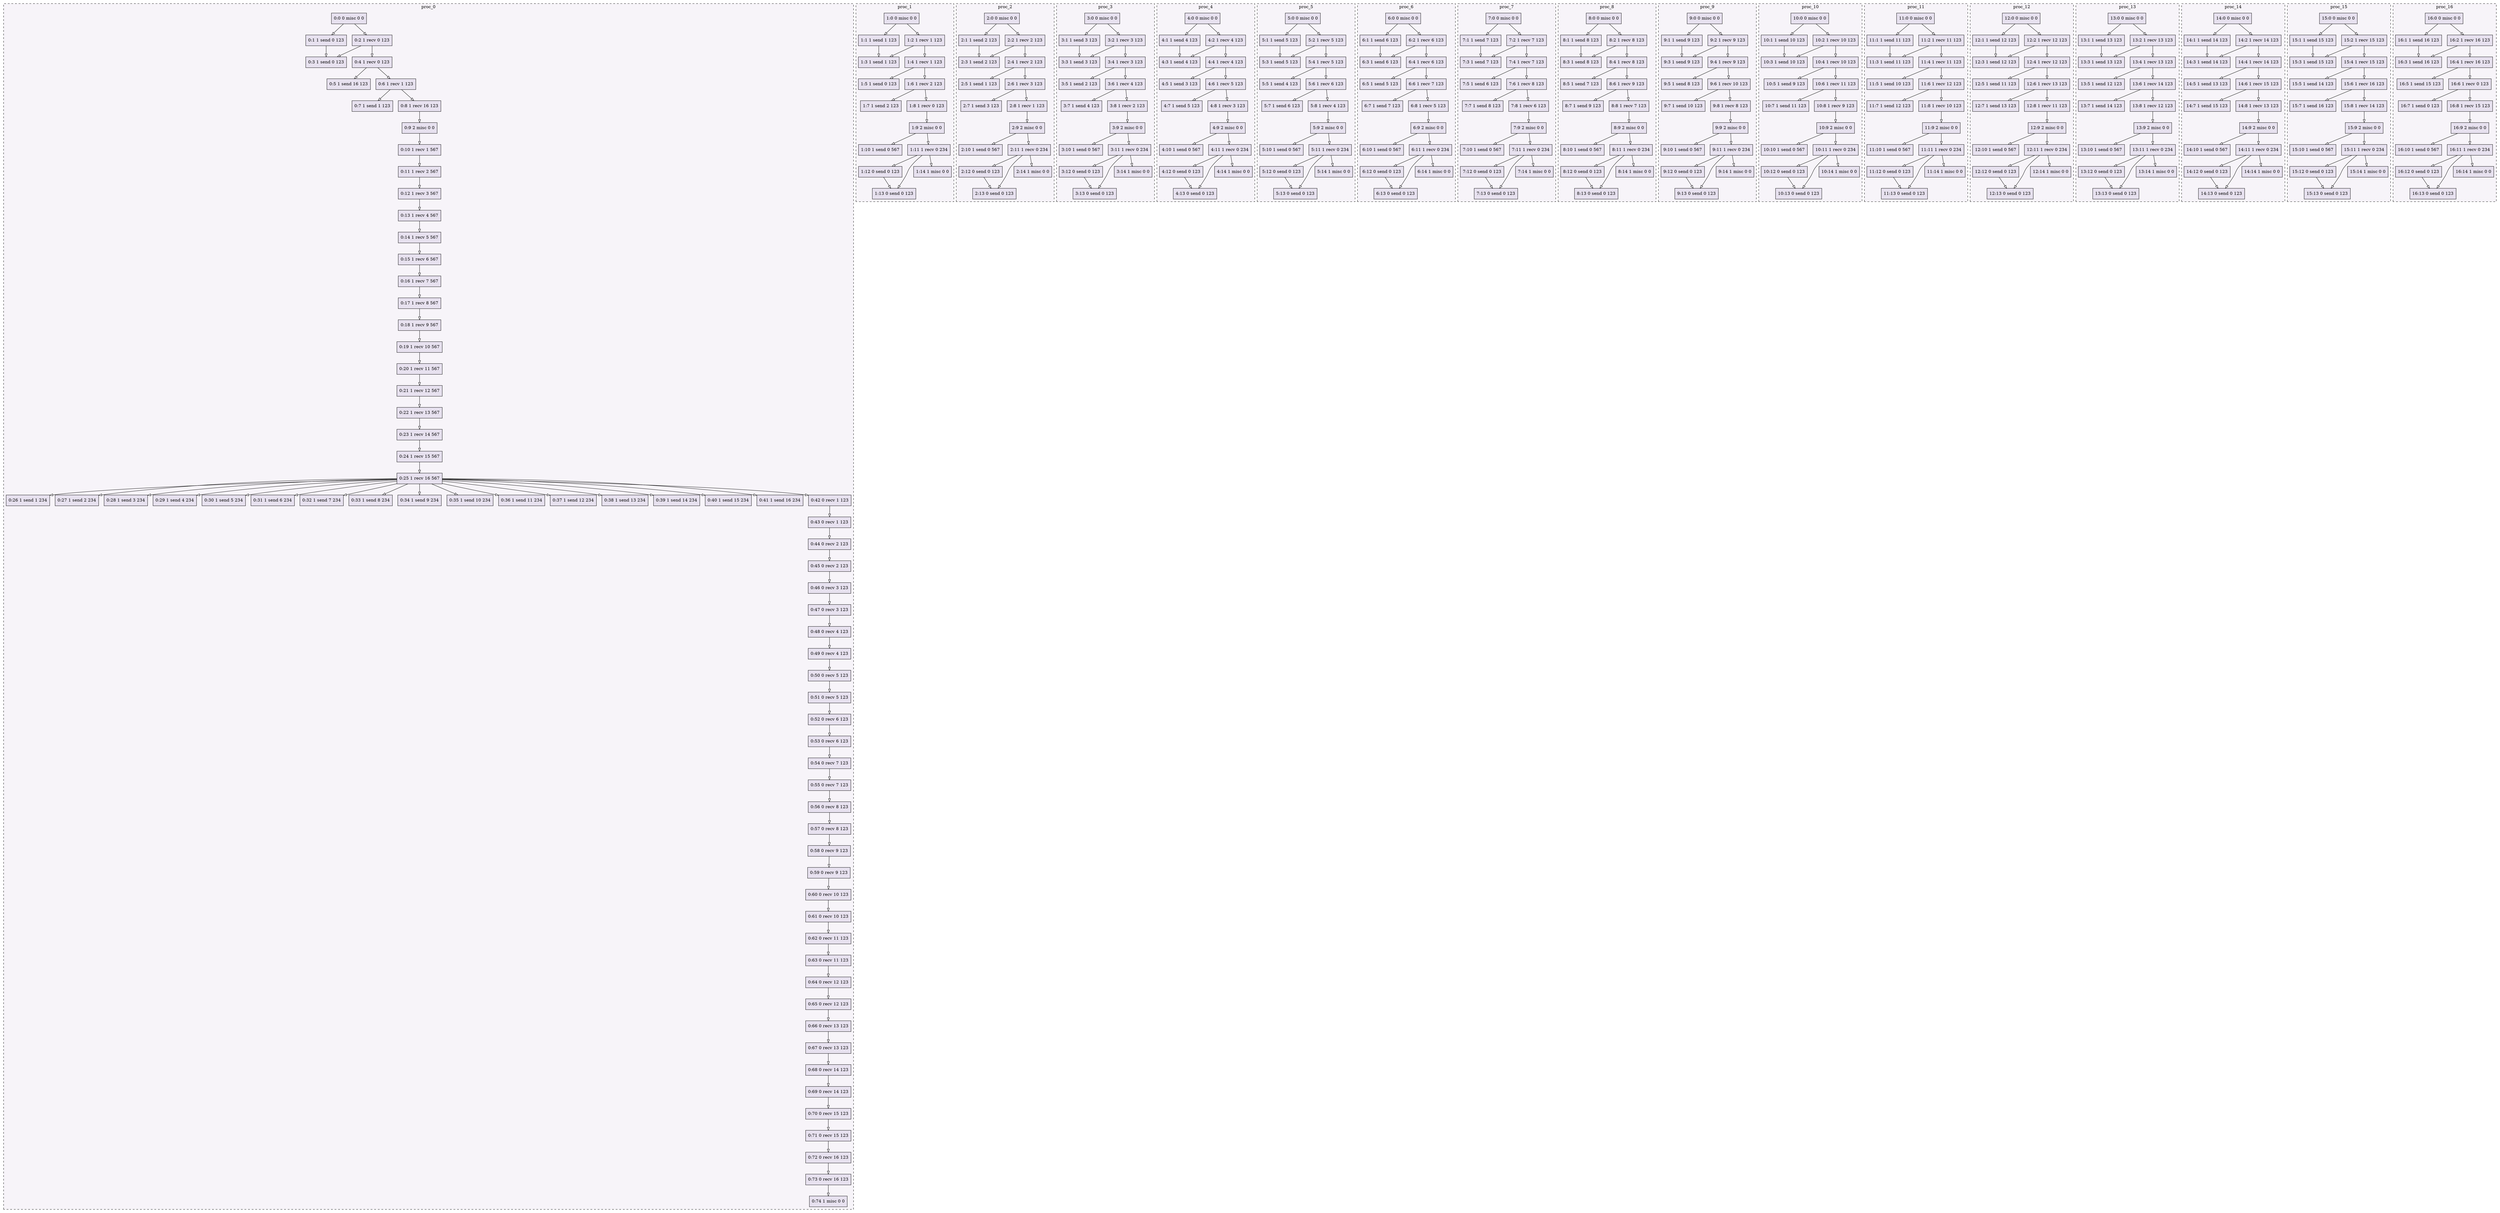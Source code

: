 digraph{node[shape=record style=filled colorscheme=purd9 fillcolor=2];subgraph cluster0{style=dashed;colorscheme=purd9;bgcolor=1;edge[arrowhead=empty];label=proc_0;0[label="0:0 0 misc 0 0"];1[label="0:1 1 send 0 123"];2[label="0:2 1 recv 0 123"];3[label="0:3 1 send 0 123"];4[label="0:4 1 recv 0 123"];5[label="0:5 1 send 16 123"];6[label="0:6 1 recv 1 123"];7[label="0:7 1 send 1 123"];8[label="0:8 1 recv 16 123"];9[label="0:9 2 misc 0 0"];10[label="0:10 1 recv 1 567"];11[label="0:11 1 recv 2 567"];12[label="0:12 1 recv 3 567"];13[label="0:13 1 recv 4 567"];14[label="0:14 1 recv 5 567"];15[label="0:15 1 recv 6 567"];16[label="0:16 1 recv 7 567"];17[label="0:17 1 recv 8 567"];18[label="0:18 1 recv 9 567"];19[label="0:19 1 recv 10 567"];20[label="0:20 1 recv 11 567"];21[label="0:21 1 recv 12 567"];22[label="0:22 1 recv 13 567"];23[label="0:23 1 recv 14 567"];24[label="0:24 1 recv 15 567"];25[label="0:25 1 recv 16 567"];26[label="0:26 1 send 1 234"];27[label="0:27 1 send 2 234"];28[label="0:28 1 send 3 234"];29[label="0:29 1 send 4 234"];30[label="0:30 1 send 5 234"];31[label="0:31 1 send 6 234"];32[label="0:32 1 send 7 234"];33[label="0:33 1 send 8 234"];34[label="0:34 1 send 9 234"];35[label="0:35 1 send 10 234"];36[label="0:36 1 send 11 234"];37[label="0:37 1 send 12 234"];38[label="0:38 1 send 13 234"];39[label="0:39 1 send 14 234"];40[label="0:40 1 send 15 234"];41[label="0:41 1 send 16 234"];42[label="0:42 0 recv 1 123"];43[label="0:43 0 recv 1 123"];44[label="0:44 0 recv 2 123"];45[label="0:45 0 recv 2 123"];46[label="0:46 0 recv 3 123"];47[label="0:47 0 recv 3 123"];48[label="0:48 0 recv 4 123"];49[label="0:49 0 recv 4 123"];50[label="0:50 0 recv 5 123"];51[label="0:51 0 recv 5 123"];52[label="0:52 0 recv 6 123"];53[label="0:53 0 recv 6 123"];54[label="0:54 0 recv 7 123"];55[label="0:55 0 recv 7 123"];56[label="0:56 0 recv 8 123"];57[label="0:57 0 recv 8 123"];58[label="0:58 0 recv 9 123"];59[label="0:59 0 recv 9 123"];60[label="0:60 0 recv 10 123"];61[label="0:61 0 recv 10 123"];62[label="0:62 0 recv 11 123"];63[label="0:63 0 recv 11 123"];64[label="0:64 0 recv 12 123"];65[label="0:65 0 recv 12 123"];66[label="0:66 0 recv 13 123"];67[label="0:67 0 recv 13 123"];68[label="0:68 0 recv 14 123"];69[label="0:69 0 recv 14 123"];70[label="0:70 0 recv 15 123"];71[label="0:71 0 recv 15 123"];72[label="0:72 0 recv 16 123"];73[label="0:73 0 recv 16 123"];74[label="0:74 1 misc 0 0"];0->1;0->2;2->3;1->3;2->4;4->5;4->6;6->7;6->8;8->9;9->10;10->11;11->12;12->13;13->14;14->15;15->16;16->17;17->18;18->19;19->20;20->21;21->22;22->23;23->24;24->25;25->26;25->27;25->28;25->29;25->30;25->31;25->32;25->33;25->34;25->35;25->36;25->37;25->38;25->39;25->40;25->41;25->42;42->43;43->44;44->45;45->46;46->47;47->48;48->49;49->50;50->51;51->52;52->53;53->54;54->55;55->56;56->57;57->58;58->59;59->60;60->61;61->62;62->63;63->64;64->65;65->66;66->67;67->68;68->69;69->70;70->71;71->72;72->73;73->74;}subgraph cluster1{style=dashed;colorscheme=purd9;bgcolor=1;edge[arrowhead=empty];label=proc_1;75[label="1:0 0 misc 0 0"];76[label="1:1 1 send 1 123"];77[label="1:2 1 recv 1 123"];78[label="1:3 1 send 1 123"];79[label="1:4 1 recv 1 123"];80[label="1:5 1 send 0 123"];81[label="1:6 1 recv 2 123"];82[label="1:7 1 send 2 123"];83[label="1:8 1 recv 0 123"];84[label="1:9 2 misc 0 0"];85[label="1:10 1 send 0 567"];86[label="1:11 1 recv 0 234"];87[label="1:12 0 send 0 123"];88[label="1:13 0 send 0 123"];89[label="1:14 1 misc 0 0"];75->76;75->77;77->78;76->78;77->79;79->80;79->81;81->82;81->83;83->84;84->85;84->86;86->87;87->88;86->88;86->89;}subgraph cluster2{style=dashed;colorscheme=purd9;bgcolor=1;edge[arrowhead=empty];label=proc_2;90[label="2:0 0 misc 0 0"];91[label="2:1 1 send 2 123"];92[label="2:2 1 recv 2 123"];93[label="2:3 1 send 2 123"];94[label="2:4 1 recv 2 123"];95[label="2:5 1 send 1 123"];96[label="2:6 1 recv 3 123"];97[label="2:7 1 send 3 123"];98[label="2:8 1 recv 1 123"];99[label="2:9 2 misc 0 0"];100[label="2:10 1 send 0 567"];101[label="2:11 1 recv 0 234"];102[label="2:12 0 send 0 123"];103[label="2:13 0 send 0 123"];104[label="2:14 1 misc 0 0"];90->91;90->92;92->93;91->93;92->94;94->95;94->96;96->97;96->98;98->99;99->100;99->101;101->102;102->103;101->103;101->104;}subgraph cluster3{style=dashed;colorscheme=purd9;bgcolor=1;edge[arrowhead=empty];label=proc_3;105[label="3:0 0 misc 0 0"];106[label="3:1 1 send 3 123"];107[label="3:2 1 recv 3 123"];108[label="3:3 1 send 3 123"];109[label="3:4 1 recv 3 123"];110[label="3:5 1 send 2 123"];111[label="3:6 1 recv 4 123"];112[label="3:7 1 send 4 123"];113[label="3:8 1 recv 2 123"];114[label="3:9 2 misc 0 0"];115[label="3:10 1 send 0 567"];116[label="3:11 1 recv 0 234"];117[label="3:12 0 send 0 123"];118[label="3:13 0 send 0 123"];119[label="3:14 1 misc 0 0"];105->106;105->107;107->108;106->108;107->109;109->110;109->111;111->112;111->113;113->114;114->115;114->116;116->117;117->118;116->118;116->119;}subgraph cluster4{style=dashed;colorscheme=purd9;bgcolor=1;edge[arrowhead=empty];label=proc_4;120[label="4:0 0 misc 0 0"];121[label="4:1 1 send 4 123"];122[label="4:2 1 recv 4 123"];123[label="4:3 1 send 4 123"];124[label="4:4 1 recv 4 123"];125[label="4:5 1 send 3 123"];126[label="4:6 1 recv 5 123"];127[label="4:7 1 send 5 123"];128[label="4:8 1 recv 3 123"];129[label="4:9 2 misc 0 0"];130[label="4:10 1 send 0 567"];131[label="4:11 1 recv 0 234"];132[label="4:12 0 send 0 123"];133[label="4:13 0 send 0 123"];134[label="4:14 1 misc 0 0"];120->121;120->122;122->123;121->123;122->124;124->125;124->126;126->127;126->128;128->129;129->130;129->131;131->132;132->133;131->133;131->134;}subgraph cluster5{style=dashed;colorscheme=purd9;bgcolor=1;edge[arrowhead=empty];label=proc_5;135[label="5:0 0 misc 0 0"];136[label="5:1 1 send 5 123"];137[label="5:2 1 recv 5 123"];138[label="5:3 1 send 5 123"];139[label="5:4 1 recv 5 123"];140[label="5:5 1 send 4 123"];141[label="5:6 1 recv 6 123"];142[label="5:7 1 send 6 123"];143[label="5:8 1 recv 4 123"];144[label="5:9 2 misc 0 0"];145[label="5:10 1 send 0 567"];146[label="5:11 1 recv 0 234"];147[label="5:12 0 send 0 123"];148[label="5:13 0 send 0 123"];149[label="5:14 1 misc 0 0"];135->136;135->137;137->138;136->138;137->139;139->140;139->141;141->142;141->143;143->144;144->145;144->146;146->147;147->148;146->148;146->149;}subgraph cluster6{style=dashed;colorscheme=purd9;bgcolor=1;edge[arrowhead=empty];label=proc_6;150[label="6:0 0 misc 0 0"];151[label="6:1 1 send 6 123"];152[label="6:2 1 recv 6 123"];153[label="6:3 1 send 6 123"];154[label="6:4 1 recv 6 123"];155[label="6:5 1 send 5 123"];156[label="6:6 1 recv 7 123"];157[label="6:7 1 send 7 123"];158[label="6:8 1 recv 5 123"];159[label="6:9 2 misc 0 0"];160[label="6:10 1 send 0 567"];161[label="6:11 1 recv 0 234"];162[label="6:12 0 send 0 123"];163[label="6:13 0 send 0 123"];164[label="6:14 1 misc 0 0"];150->151;150->152;152->153;151->153;152->154;154->155;154->156;156->157;156->158;158->159;159->160;159->161;161->162;162->163;161->163;161->164;}subgraph cluster7{style=dashed;colorscheme=purd9;bgcolor=1;edge[arrowhead=empty];label=proc_7;165[label="7:0 0 misc 0 0"];166[label="7:1 1 send 7 123"];167[label="7:2 1 recv 7 123"];168[label="7:3 1 send 7 123"];169[label="7:4 1 recv 7 123"];170[label="7:5 1 send 6 123"];171[label="7:6 1 recv 8 123"];172[label="7:7 1 send 8 123"];173[label="7:8 1 recv 6 123"];174[label="7:9 2 misc 0 0"];175[label="7:10 1 send 0 567"];176[label="7:11 1 recv 0 234"];177[label="7:12 0 send 0 123"];178[label="7:13 0 send 0 123"];179[label="7:14 1 misc 0 0"];165->166;165->167;167->168;166->168;167->169;169->170;169->171;171->172;171->173;173->174;174->175;174->176;176->177;177->178;176->178;176->179;}subgraph cluster8{style=dashed;colorscheme=purd9;bgcolor=1;edge[arrowhead=empty];label=proc_8;180[label="8:0 0 misc 0 0"];181[label="8:1 1 send 8 123"];182[label="8:2 1 recv 8 123"];183[label="8:3 1 send 8 123"];184[label="8:4 1 recv 8 123"];185[label="8:5 1 send 7 123"];186[label="8:6 1 recv 9 123"];187[label="8:7 1 send 9 123"];188[label="8:8 1 recv 7 123"];189[label="8:9 2 misc 0 0"];190[label="8:10 1 send 0 567"];191[label="8:11 1 recv 0 234"];192[label="8:12 0 send 0 123"];193[label="8:13 0 send 0 123"];194[label="8:14 1 misc 0 0"];180->181;180->182;182->183;181->183;182->184;184->185;184->186;186->187;186->188;188->189;189->190;189->191;191->192;192->193;191->193;191->194;}subgraph cluster9{style=dashed;colorscheme=purd9;bgcolor=1;edge[arrowhead=empty];label=proc_9;195[label="9:0 0 misc 0 0"];196[label="9:1 1 send 9 123"];197[label="9:2 1 recv 9 123"];198[label="9:3 1 send 9 123"];199[label="9:4 1 recv 9 123"];200[label="9:5 1 send 8 123"];201[label="9:6 1 recv 10 123"];202[label="9:7 1 send 10 123"];203[label="9:8 1 recv 8 123"];204[label="9:9 2 misc 0 0"];205[label="9:10 1 send 0 567"];206[label="9:11 1 recv 0 234"];207[label="9:12 0 send 0 123"];208[label="9:13 0 send 0 123"];209[label="9:14 1 misc 0 0"];195->196;195->197;197->198;196->198;197->199;199->200;199->201;201->202;201->203;203->204;204->205;204->206;206->207;207->208;206->208;206->209;}subgraph cluster10{style=dashed;colorscheme=purd9;bgcolor=1;edge[arrowhead=empty];label=proc_10;210[label="10:0 0 misc 0 0"];211[label="10:1 1 send 10 123"];212[label="10:2 1 recv 10 123"];213[label="10:3 1 send 10 123"];214[label="10:4 1 recv 10 123"];215[label="10:5 1 send 9 123"];216[label="10:6 1 recv 11 123"];217[label="10:7 1 send 11 123"];218[label="10:8 1 recv 9 123"];219[label="10:9 2 misc 0 0"];220[label="10:10 1 send 0 567"];221[label="10:11 1 recv 0 234"];222[label="10:12 0 send 0 123"];223[label="10:13 0 send 0 123"];224[label="10:14 1 misc 0 0"];210->211;210->212;212->213;211->213;212->214;214->215;214->216;216->217;216->218;218->219;219->220;219->221;221->222;222->223;221->223;221->224;}subgraph cluster11{style=dashed;colorscheme=purd9;bgcolor=1;edge[arrowhead=empty];label=proc_11;225[label="11:0 0 misc 0 0"];226[label="11:1 1 send 11 123"];227[label="11:2 1 recv 11 123"];228[label="11:3 1 send 11 123"];229[label="11:4 1 recv 11 123"];230[label="11:5 1 send 10 123"];231[label="11:6 1 recv 12 123"];232[label="11:7 1 send 12 123"];233[label="11:8 1 recv 10 123"];234[label="11:9 2 misc 0 0"];235[label="11:10 1 send 0 567"];236[label="11:11 1 recv 0 234"];237[label="11:12 0 send 0 123"];238[label="11:13 0 send 0 123"];239[label="11:14 1 misc 0 0"];225->226;225->227;227->228;226->228;227->229;229->230;229->231;231->232;231->233;233->234;234->235;234->236;236->237;237->238;236->238;236->239;}subgraph cluster12{style=dashed;colorscheme=purd9;bgcolor=1;edge[arrowhead=empty];label=proc_12;240[label="12:0 0 misc 0 0"];241[label="12:1 1 send 12 123"];242[label="12:2 1 recv 12 123"];243[label="12:3 1 send 12 123"];244[label="12:4 1 recv 12 123"];245[label="12:5 1 send 11 123"];246[label="12:6 1 recv 13 123"];247[label="12:7 1 send 13 123"];248[label="12:8 1 recv 11 123"];249[label="12:9 2 misc 0 0"];250[label="12:10 1 send 0 567"];251[label="12:11 1 recv 0 234"];252[label="12:12 0 send 0 123"];253[label="12:13 0 send 0 123"];254[label="12:14 1 misc 0 0"];240->241;240->242;242->243;241->243;242->244;244->245;244->246;246->247;246->248;248->249;249->250;249->251;251->252;252->253;251->253;251->254;}subgraph cluster13{style=dashed;colorscheme=purd9;bgcolor=1;edge[arrowhead=empty];label=proc_13;255[label="13:0 0 misc 0 0"];256[label="13:1 1 send 13 123"];257[label="13:2 1 recv 13 123"];258[label="13:3 1 send 13 123"];259[label="13:4 1 recv 13 123"];260[label="13:5 1 send 12 123"];261[label="13:6 1 recv 14 123"];262[label="13:7 1 send 14 123"];263[label="13:8 1 recv 12 123"];264[label="13:9 2 misc 0 0"];265[label="13:10 1 send 0 567"];266[label="13:11 1 recv 0 234"];267[label="13:12 0 send 0 123"];268[label="13:13 0 send 0 123"];269[label="13:14 1 misc 0 0"];255->256;255->257;257->258;256->258;257->259;259->260;259->261;261->262;261->263;263->264;264->265;264->266;266->267;267->268;266->268;266->269;}subgraph cluster14{style=dashed;colorscheme=purd9;bgcolor=1;edge[arrowhead=empty];label=proc_14;270[label="14:0 0 misc 0 0"];271[label="14:1 1 send 14 123"];272[label="14:2 1 recv 14 123"];273[label="14:3 1 send 14 123"];274[label="14:4 1 recv 14 123"];275[label="14:5 1 send 13 123"];276[label="14:6 1 recv 15 123"];277[label="14:7 1 send 15 123"];278[label="14:8 1 recv 13 123"];279[label="14:9 2 misc 0 0"];280[label="14:10 1 send 0 567"];281[label="14:11 1 recv 0 234"];282[label="14:12 0 send 0 123"];283[label="14:13 0 send 0 123"];284[label="14:14 1 misc 0 0"];270->271;270->272;272->273;271->273;272->274;274->275;274->276;276->277;276->278;278->279;279->280;279->281;281->282;282->283;281->283;281->284;}subgraph cluster15{style=dashed;colorscheme=purd9;bgcolor=1;edge[arrowhead=empty];label=proc_15;285[label="15:0 0 misc 0 0"];286[label="15:1 1 send 15 123"];287[label="15:2 1 recv 15 123"];288[label="15:3 1 send 15 123"];289[label="15:4 1 recv 15 123"];290[label="15:5 1 send 14 123"];291[label="15:6 1 recv 16 123"];292[label="15:7 1 send 16 123"];293[label="15:8 1 recv 14 123"];294[label="15:9 2 misc 0 0"];295[label="15:10 1 send 0 567"];296[label="15:11 1 recv 0 234"];297[label="15:12 0 send 0 123"];298[label="15:13 0 send 0 123"];299[label="15:14 1 misc 0 0"];285->286;285->287;287->288;286->288;287->289;289->290;289->291;291->292;291->293;293->294;294->295;294->296;296->297;297->298;296->298;296->299;}subgraph cluster16{style=dashed;colorscheme=purd9;bgcolor=1;edge[arrowhead=empty];label=proc_16;300[label="16:0 0 misc 0 0"];301[label="16:1 1 send 16 123"];302[label="16:2 1 recv 16 123"];303[label="16:3 1 send 16 123"];304[label="16:4 1 recv 16 123"];305[label="16:5 1 send 15 123"];306[label="16:6 1 recv 0 123"];307[label="16:7 1 send 0 123"];308[label="16:8 1 recv 15 123"];309[label="16:9 2 misc 0 0"];310[label="16:10 1 send 0 567"];311[label="16:11 1 recv 0 234"];312[label="16:12 0 send 0 123"];313[label="16:13 0 send 0 123"];314[label="16:14 1 misc 0 0"];300->301;300->302;302->303;301->303;302->304;304->305;304->306;306->307;306->308;308->309;309->310;309->311;311->312;312->313;311->313;311->314;}}